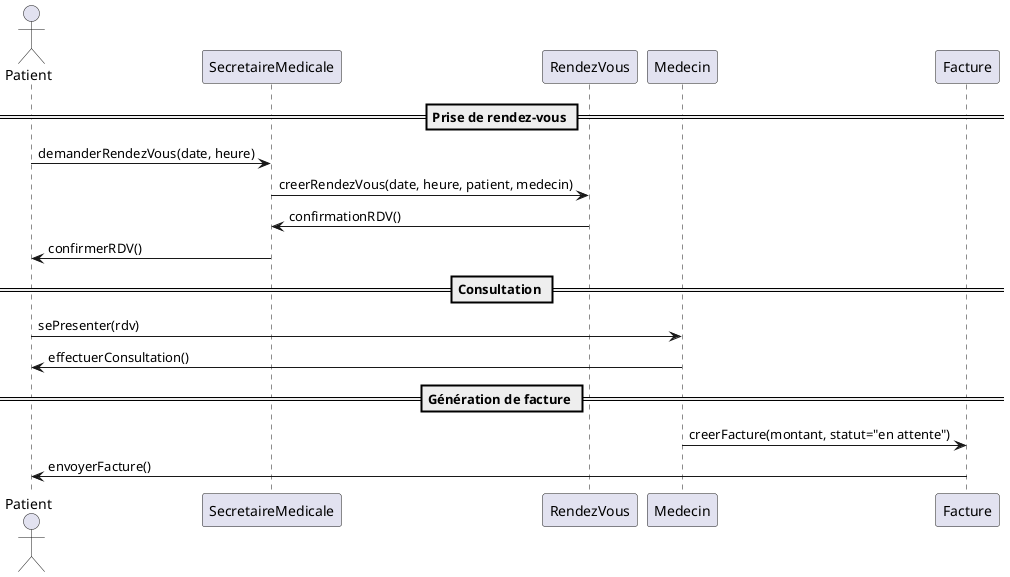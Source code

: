 @startuml diagramme_de_sequence


actor Patient
participant SecretaireMedicale
participant RendezVous
participant Medecin
participant Facture

== Prise de rendez-vous ==
Patient -> SecretaireMedicale : demanderRendezVous(date, heure)
SecretaireMedicale -> RendezVous : creerRendezVous(date, heure, patient, medecin)
RendezVous -> SecretaireMedicale : confirmationRDV()
SecretaireMedicale -> Patient : confirmerRDV()

== Consultation ==
Patient -> Medecin : sePresenter(rdv)
Medecin -> Patient : effectuerConsultation()

== Génération de facture ==
Medecin -> Facture : creerFacture(montant, statut="en attente")
Facture -> Patient : envoyerFacture()
@enduml
